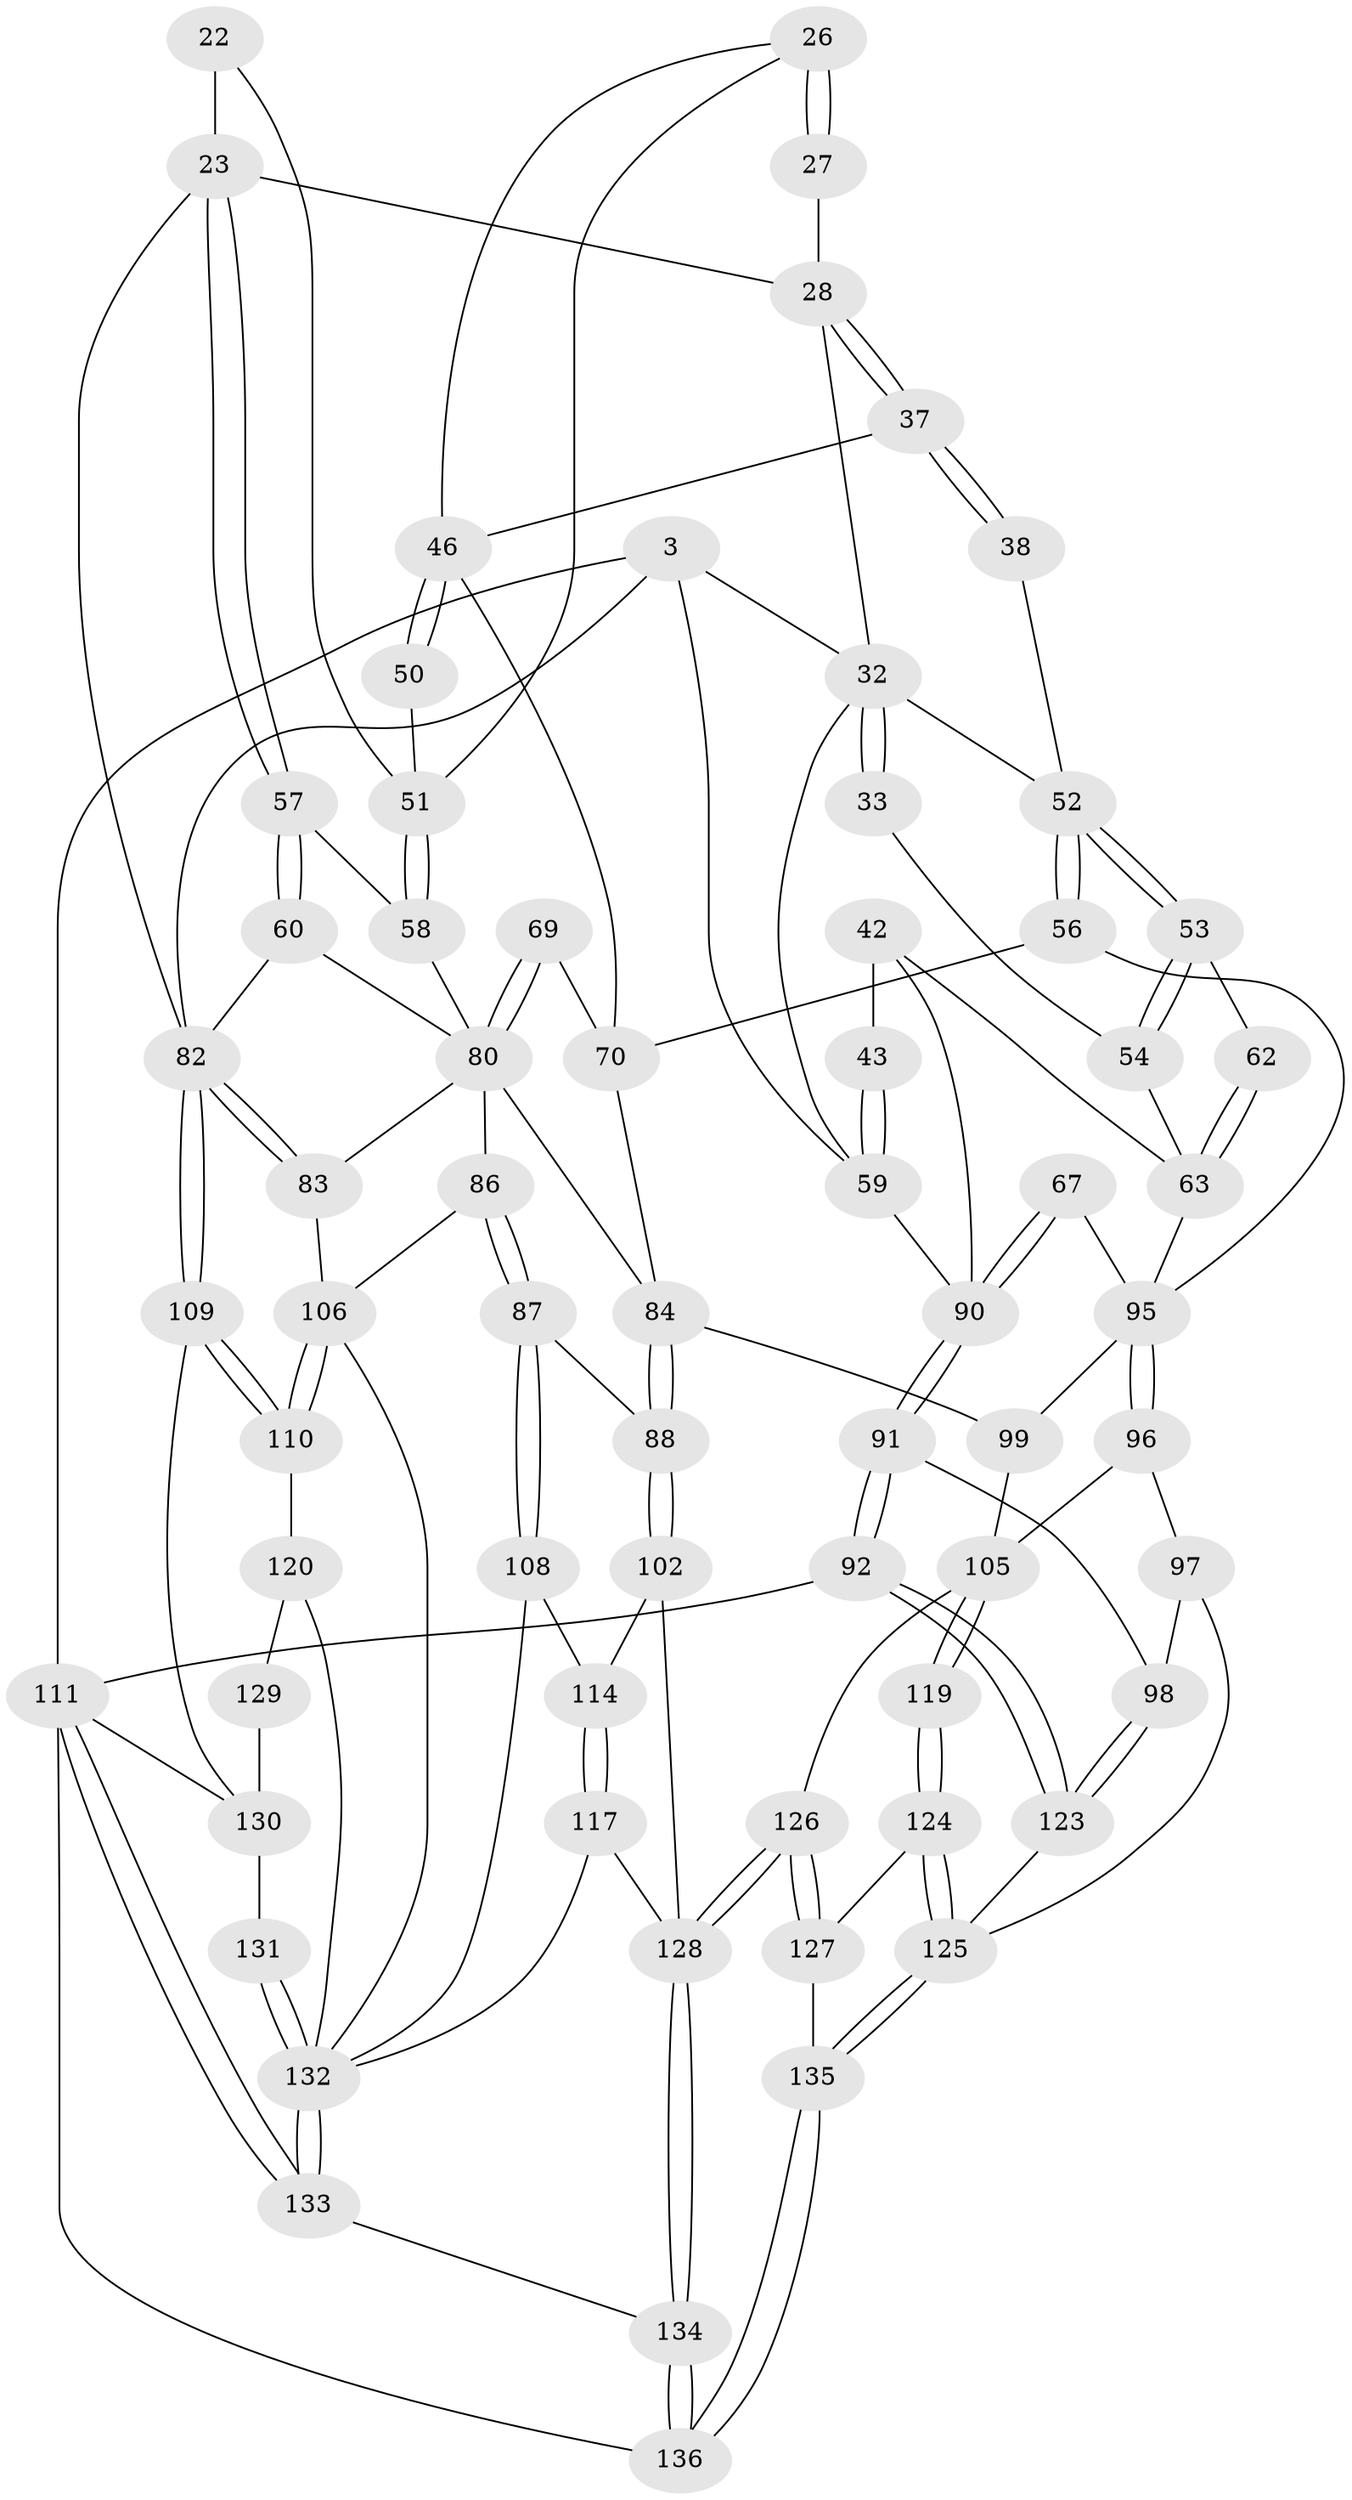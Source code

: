 // original degree distribution, {3: 0.014705882352941176, 6: 0.25735294117647056, 4: 0.27205882352941174, 5: 0.45588235294117646}
// Generated by graph-tools (version 1.1) at 2025/01/03/09/25 05:01:01]
// undirected, 68 vertices, 152 edges
graph export_dot {
graph [start="1"]
  node [color=gray90,style=filled];
  3 [pos="+0+0",super="+2"];
  22 [pos="+0.7240929763416152+0.158491739646454"];
  23 [pos="+0.8603244896131937+0.1525199593980627",super="+21"];
  26 [pos="+0.6282738134096733+0.15035124420242174",super="+25"];
  27 [pos="+0.6112285745653171+0.12917693152398663",super="+17+16"];
  28 [pos="+0.4997086888460589+0.08138002655961805",super="+12+10"];
  32 [pos="+0.30933119981055096+0.1582793417739911",super="+31"];
  33 [pos="+0.26300202863134553+0.17226816857996632"];
  37 [pos="+0.4939941699655239+0.131978076848495"];
  38 [pos="+0.45073534219851136+0.1924564492983612"];
  42 [pos="+0.1047916583234266+0.20690486954032267"];
  43 [pos="+0.08801081344069339+0.1426116270478417"];
  46 [pos="+0.5238026918452965+0.29223698560816513",super="+45+44"];
  50 [pos="+0.5624665052422375+0.28073471228711344"];
  51 [pos="+0.6902710300320333+0.282809671866461",super="+24"];
  52 [pos="+0.3445670441876298+0.30897838268452527",super="+36+49"];
  53 [pos="+0.335974275445405+0.3071608822645405"];
  54 [pos="+0.2903859396203285+0.26695265946563945",super="+39"];
  56 [pos="+0.3577181072866638+0.3157353677624158",super="+55"];
  57 [pos="+0.7582555226745221+0.2879202626911256"];
  58 [pos="+0.6949083145361388+0.2886116622348706"];
  59 [pos="+0+0",super="+30"];
  60 [pos="+0.8632347616703345+0.34103641937387114"];
  62 [pos="+0.22680233749415724+0.3371279370002696"];
  63 [pos="+0.15174149698589398+0.377223718518269",super="+41+61"];
  67 [pos="+0.07279951991394963+0.4478736939115026"];
  69 [pos="+0.5900880621283714+0.37748057625083953"];
  70 [pos="+0.49389271320666417+0.35132520991558713",super="+47"];
  80 [pos="+0.6245035820306546+0.45251528488919784",super="+75+68"];
  82 [pos="+1+0.46848567490084403",super="+18+19+20+7"];
  83 [pos="+0.8908152335704287+0.4994030006039946"];
  84 [pos="+0.5255313845851947+0.6217848310521586",super="+81+77"];
  86 [pos="+0.7111445283645101+0.6033376783588328"];
  87 [pos="+0.6578520989246833+0.6391044381286436"];
  88 [pos="+0.5532607238044455+0.6638748782795627"];
  90 [pos="+0+0.574324111957684",super="+65+64"];
  91 [pos="+0+0.6152165635176706"];
  92 [pos="+0+1"];
  95 [pos="+0.2451555933200999+0.5589091687994351",super="+89+76"];
  96 [pos="+0.1956937473684481+0.722480391458116"];
  97 [pos="+0.18806739710103926+0.7235306505346986"];
  98 [pos="+0.0243795417327903+0.6965729419074416"];
  99 [pos="+0.37792503725064835+0.5745342558434161",super="+85+79"];
  102 [pos="+0.543703017247453+0.6870032456400453"];
  105 [pos="+0.3980419207624692+0.7626426999411202",super="+101"];
  106 [pos="+0.9167280983716963+0.720055042003454",super="+94"];
  108 [pos="+0.7337730210322145+0.7779793758895706"];
  109 [pos="+1+0.6881966989738574"];
  110 [pos="+0.9302302442982275+0.7246037071234707"];
  111 [pos="+1+1",super="+93"];
  114 [pos="+0.6908148368786836+0.8065795083319596"];
  117 [pos="+0.6433323413570022+0.8885364303978878"];
  119 [pos="+0.28349608763736045+0.7825307062142659"];
  120 [pos="+0.874515154861252+0.8792135451592642"];
  123 [pos="+0.08496156198189131+0.9227502657875349"];
  124 [pos="+0.2863718994514564+0.8833328209643151"];
  125 [pos="+0.13027360104713295+0.946206318033694",super="+122"];
  126 [pos="+0.39642874776561315+1",super="+104"];
  127 [pos="+0.30902467335319184+0.9253539040260977"];
  128 [pos="+0.41390296348784855+1",super="+118+103"];
  129 [pos="+0.9040023446536156+0.9126461544352775"];
  130 [pos="+0.9244158861405027+0.9529226311803916",super="+113"];
  131 [pos="+0.7813606991936067+1"];
  132 [pos="+0.7287469148424885+1",super="+116+121"];
  133 [pos="+0.7166446984156153+1"];
  134 [pos="+0.41511139362380534+1"];
  135 [pos="+0.14298256608763305+1"];
  136 [pos="+0.1808312235540136+1"];
  3 -- 111 [weight=2];
  3 -- 59;
  3 -- 82 [weight=2];
  3 -- 32;
  22 -- 23 [weight=2];
  22 -- 51;
  23 -- 57;
  23 -- 57;
  23 -- 82 [weight=2];
  23 -- 28;
  26 -- 27 [weight=2];
  26 -- 27;
  26 -- 46;
  26 -- 51;
  27 -- 28 [weight=3];
  28 -- 37;
  28 -- 37;
  28 -- 32 [weight=2];
  32 -- 33 [weight=2];
  32 -- 33;
  32 -- 52 [weight=2];
  32 -- 59;
  33 -- 54;
  37 -- 38;
  37 -- 38;
  37 -- 46;
  38 -- 52 [weight=2];
  42 -- 43;
  42 -- 63;
  42 -- 90;
  43 -- 59 [weight=2];
  43 -- 59;
  46 -- 50 [weight=2];
  46 -- 50;
  46 -- 70;
  50 -- 51;
  51 -- 58;
  51 -- 58;
  52 -- 53;
  52 -- 53;
  52 -- 56 [weight=2];
  52 -- 56;
  53 -- 54;
  53 -- 54;
  53 -- 62;
  54 -- 63 [weight=2];
  56 -- 70;
  56 -- 95 [weight=2];
  57 -- 58;
  57 -- 60;
  57 -- 60;
  58 -- 80;
  59 -- 90;
  60 -- 82;
  60 -- 80;
  62 -- 63 [weight=2];
  62 -- 63;
  63 -- 95;
  67 -- 90 [weight=2];
  67 -- 90;
  67 -- 95;
  69 -- 70;
  69 -- 80 [weight=2];
  69 -- 80;
  70 -- 84;
  80 -- 84;
  80 -- 83;
  80 -- 86;
  82 -- 83;
  82 -- 83;
  82 -- 109;
  82 -- 109;
  83 -- 106;
  84 -- 88;
  84 -- 88;
  84 -- 99 [weight=2];
  86 -- 87;
  86 -- 87;
  86 -- 106;
  87 -- 88;
  87 -- 108;
  87 -- 108;
  88 -- 102;
  88 -- 102;
  90 -- 91;
  90 -- 91;
  91 -- 92;
  91 -- 92;
  91 -- 98;
  92 -- 123;
  92 -- 123;
  92 -- 111;
  95 -- 96;
  95 -- 96;
  95 -- 99 [weight=3];
  96 -- 97;
  96 -- 105;
  97 -- 98;
  97 -- 125;
  98 -- 123;
  98 -- 123;
  99 -- 105;
  102 -- 114;
  102 -- 128;
  105 -- 119 [weight=2];
  105 -- 119;
  105 -- 126;
  106 -- 110;
  106 -- 110;
  106 -- 132;
  108 -- 114;
  108 -- 132;
  109 -- 110;
  109 -- 110;
  109 -- 130;
  110 -- 120;
  111 -- 133;
  111 -- 133;
  111 -- 136;
  111 -- 130;
  114 -- 117;
  114 -- 117;
  117 -- 132;
  117 -- 128;
  119 -- 124;
  119 -- 124;
  120 -- 129;
  120 -- 132;
  123 -- 125;
  124 -- 125;
  124 -- 125;
  124 -- 127;
  125 -- 135;
  125 -- 135;
  126 -- 127;
  126 -- 127;
  126 -- 128 [weight=2];
  126 -- 128;
  127 -- 135;
  128 -- 134;
  128 -- 134;
  129 -- 130 [weight=2];
  130 -- 131;
  131 -- 132 [weight=2];
  131 -- 132;
  132 -- 133;
  132 -- 133;
  133 -- 134;
  134 -- 136;
  134 -- 136;
  135 -- 136;
  135 -- 136;
}
